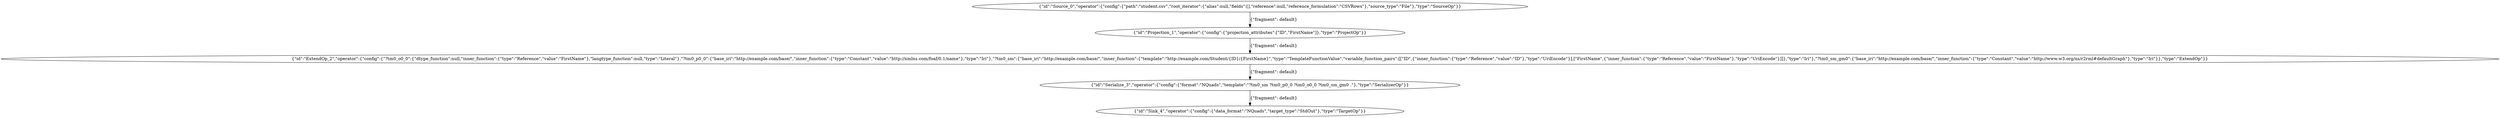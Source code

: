 digraph {
    0 [ label = "{\"id\":\"Source_0\",\"operator\":{\"config\":{\"path\":\"student.csv\",\"root_iterator\":{\"alias\":null,\"fields\":[],\"reference\":null,\"reference_formulation\":\"CSVRows\"},\"source_type\":\"File\"},\"type\":\"SourceOp\"}}" ]
    1 [ label = "{\"id\":\"Projection_1\",\"operator\":{\"config\":{\"projection_attributes\":[\"ID\",\"FirstName\"]},\"type\":\"ProjectOp\"}}" ]
    2 [ label = "{\"id\":\"ExtendOp_2\",\"operator\":{\"config\":{\"?tm0_o0_0\":{\"dtype_function\":null,\"inner_function\":{\"type\":\"Reference\",\"value\":\"FirstName\"},\"langtype_function\":null,\"type\":\"Literal\"},\"?tm0_p0_0\":{\"base_iri\":\"http://example.com/base/\",\"inner_function\":{\"type\":\"Constant\",\"value\":\"http://xmlns.com/foaf/0.1/name\"},\"type\":\"Iri\"},\"?tm0_sm\":{\"base_iri\":\"http://example.com/base/\",\"inner_function\":{\"template\":\"http://example.com/Student/{ID}/{FirstName}\",\"type\":\"TemplateFunctionValue\",\"variable_function_pairs\":[[\"ID\",{\"inner_function\":{\"type\":\"Reference\",\"value\":\"ID\"},\"type\":\"UriEncode\"}],[\"FirstName\",{\"inner_function\":{\"type\":\"Reference\",\"value\":\"FirstName\"},\"type\":\"UriEncode\"}]]},\"type\":\"Iri\"},\"?tm0_sm_gm0\":{\"base_iri\":\"http://example.com/base/\",\"inner_function\":{\"type\":\"Constant\",\"value\":\"http://www.w3.org/ns/r2rml#defaultGraph\"},\"type\":\"Iri\"}},\"type\":\"ExtendOp\"}}" ]
    3 [ label = "{\"id\":\"Serialize_3\",\"operator\":{\"config\":{\"format\":\"NQuads\",\"template\":\"?tm0_sm ?tm0_p0_0 ?tm0_o0_0 ?tm0_sm_gm0 .\"},\"type\":\"SerializerOp\"}}" ]
    4 [ label = "{\"id\":\"Sink_4\",\"operator\":{\"config\":{\"data_format\":\"NQuads\",\"target_type\":\"StdOut\"},\"type\":\"TargetOp\"}}" ]
    0 -> 1 [ label = "{\"fragment\": default}" ]
    1 -> 2 [ label = "{\"fragment\": default}" ]
    2 -> 3 [ label = "{\"fragment\": default}" ]
    3 -> 4 [ label = "{\"fragment\": default}" ]
}
